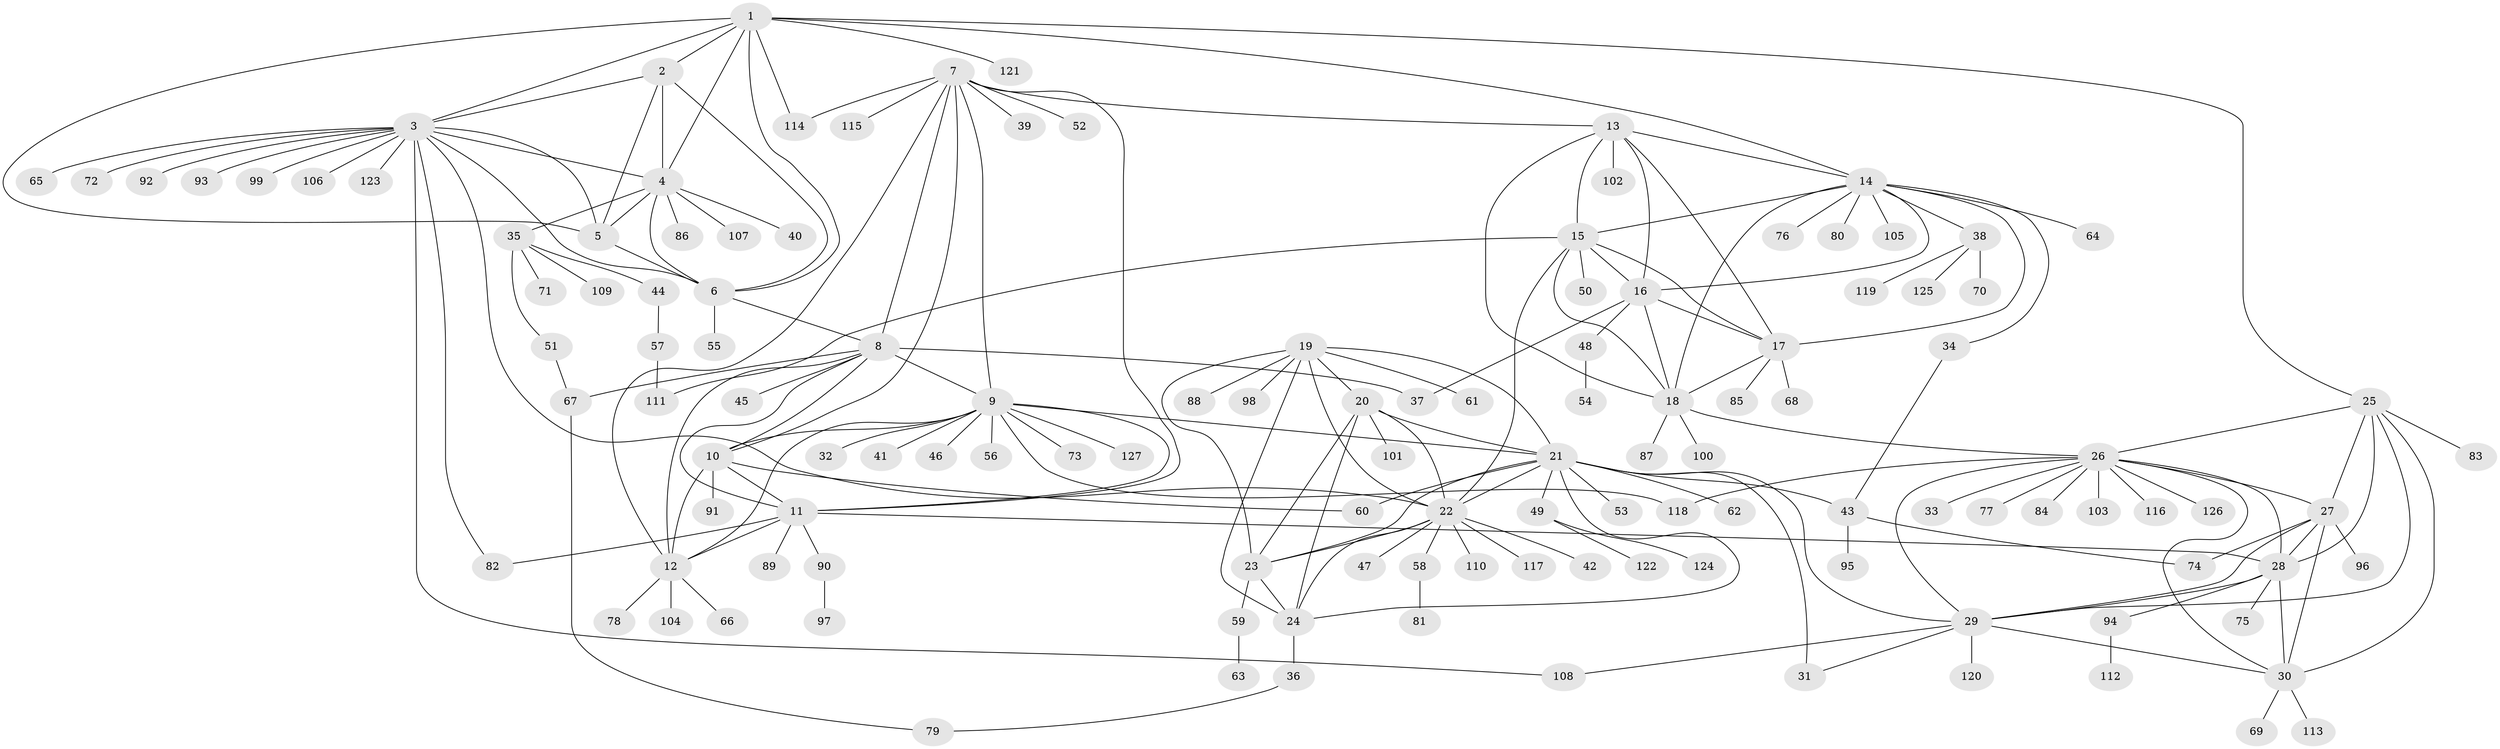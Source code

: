 // coarse degree distribution, {2: 0.09803921568627451, 8: 0.0392156862745098, 4: 0.0196078431372549, 3: 0.11764705882352941, 11: 0.0392156862745098, 1: 0.5490196078431373, 5: 0.058823529411764705, 10: 0.0392156862745098, 6: 0.0196078431372549, 7: 0.0196078431372549}
// Generated by graph-tools (version 1.1) at 2025/37/03/04/25 23:37:42]
// undirected, 127 vertices, 194 edges
graph export_dot {
  node [color=gray90,style=filled];
  1;
  2;
  3;
  4;
  5;
  6;
  7;
  8;
  9;
  10;
  11;
  12;
  13;
  14;
  15;
  16;
  17;
  18;
  19;
  20;
  21;
  22;
  23;
  24;
  25;
  26;
  27;
  28;
  29;
  30;
  31;
  32;
  33;
  34;
  35;
  36;
  37;
  38;
  39;
  40;
  41;
  42;
  43;
  44;
  45;
  46;
  47;
  48;
  49;
  50;
  51;
  52;
  53;
  54;
  55;
  56;
  57;
  58;
  59;
  60;
  61;
  62;
  63;
  64;
  65;
  66;
  67;
  68;
  69;
  70;
  71;
  72;
  73;
  74;
  75;
  76;
  77;
  78;
  79;
  80;
  81;
  82;
  83;
  84;
  85;
  86;
  87;
  88;
  89;
  90;
  91;
  92;
  93;
  94;
  95;
  96;
  97;
  98;
  99;
  100;
  101;
  102;
  103;
  104;
  105;
  106;
  107;
  108;
  109;
  110;
  111;
  112;
  113;
  114;
  115;
  116;
  117;
  118;
  119;
  120;
  121;
  122;
  123;
  124;
  125;
  126;
  127;
  1 -- 2;
  1 -- 3;
  1 -- 4;
  1 -- 5;
  1 -- 6;
  1 -- 14;
  1 -- 25;
  1 -- 114;
  1 -- 121;
  2 -- 3;
  2 -- 4;
  2 -- 5;
  2 -- 6;
  3 -- 4;
  3 -- 5;
  3 -- 6;
  3 -- 22;
  3 -- 65;
  3 -- 72;
  3 -- 82;
  3 -- 92;
  3 -- 93;
  3 -- 99;
  3 -- 106;
  3 -- 108;
  3 -- 123;
  4 -- 5;
  4 -- 6;
  4 -- 35;
  4 -- 40;
  4 -- 86;
  4 -- 107;
  5 -- 6;
  6 -- 8;
  6 -- 55;
  7 -- 8;
  7 -- 9;
  7 -- 10;
  7 -- 11;
  7 -- 12;
  7 -- 13;
  7 -- 39;
  7 -- 52;
  7 -- 114;
  7 -- 115;
  8 -- 9;
  8 -- 10;
  8 -- 11;
  8 -- 12;
  8 -- 37;
  8 -- 45;
  8 -- 67;
  9 -- 10;
  9 -- 11;
  9 -- 12;
  9 -- 21;
  9 -- 32;
  9 -- 41;
  9 -- 46;
  9 -- 56;
  9 -- 73;
  9 -- 118;
  9 -- 127;
  10 -- 11;
  10 -- 12;
  10 -- 60;
  10 -- 91;
  11 -- 12;
  11 -- 28;
  11 -- 82;
  11 -- 89;
  11 -- 90;
  12 -- 66;
  12 -- 78;
  12 -- 104;
  13 -- 14;
  13 -- 15;
  13 -- 16;
  13 -- 17;
  13 -- 18;
  13 -- 102;
  14 -- 15;
  14 -- 16;
  14 -- 17;
  14 -- 18;
  14 -- 34;
  14 -- 38;
  14 -- 64;
  14 -- 76;
  14 -- 80;
  14 -- 105;
  15 -- 16;
  15 -- 17;
  15 -- 18;
  15 -- 22;
  15 -- 50;
  15 -- 111;
  16 -- 17;
  16 -- 18;
  16 -- 37;
  16 -- 48;
  17 -- 18;
  17 -- 68;
  17 -- 85;
  18 -- 26;
  18 -- 87;
  18 -- 100;
  19 -- 20;
  19 -- 21;
  19 -- 22;
  19 -- 23;
  19 -- 24;
  19 -- 61;
  19 -- 88;
  19 -- 98;
  20 -- 21;
  20 -- 22;
  20 -- 23;
  20 -- 24;
  20 -- 101;
  21 -- 22;
  21 -- 23;
  21 -- 24;
  21 -- 29;
  21 -- 31;
  21 -- 43;
  21 -- 49;
  21 -- 53;
  21 -- 60;
  21 -- 62;
  22 -- 23;
  22 -- 24;
  22 -- 42;
  22 -- 47;
  22 -- 58;
  22 -- 110;
  22 -- 117;
  23 -- 24;
  23 -- 59;
  24 -- 36;
  25 -- 26;
  25 -- 27;
  25 -- 28;
  25 -- 29;
  25 -- 30;
  25 -- 83;
  26 -- 27;
  26 -- 28;
  26 -- 29;
  26 -- 30;
  26 -- 33;
  26 -- 77;
  26 -- 84;
  26 -- 103;
  26 -- 116;
  26 -- 118;
  26 -- 126;
  27 -- 28;
  27 -- 29;
  27 -- 30;
  27 -- 74;
  27 -- 96;
  28 -- 29;
  28 -- 30;
  28 -- 75;
  28 -- 94;
  29 -- 30;
  29 -- 31;
  29 -- 108;
  29 -- 120;
  30 -- 69;
  30 -- 113;
  34 -- 43;
  35 -- 44;
  35 -- 51;
  35 -- 71;
  35 -- 109;
  36 -- 79;
  38 -- 70;
  38 -- 119;
  38 -- 125;
  43 -- 74;
  43 -- 95;
  44 -- 57;
  48 -- 54;
  49 -- 122;
  49 -- 124;
  51 -- 67;
  57 -- 111;
  58 -- 81;
  59 -- 63;
  67 -- 79;
  90 -- 97;
  94 -- 112;
}
